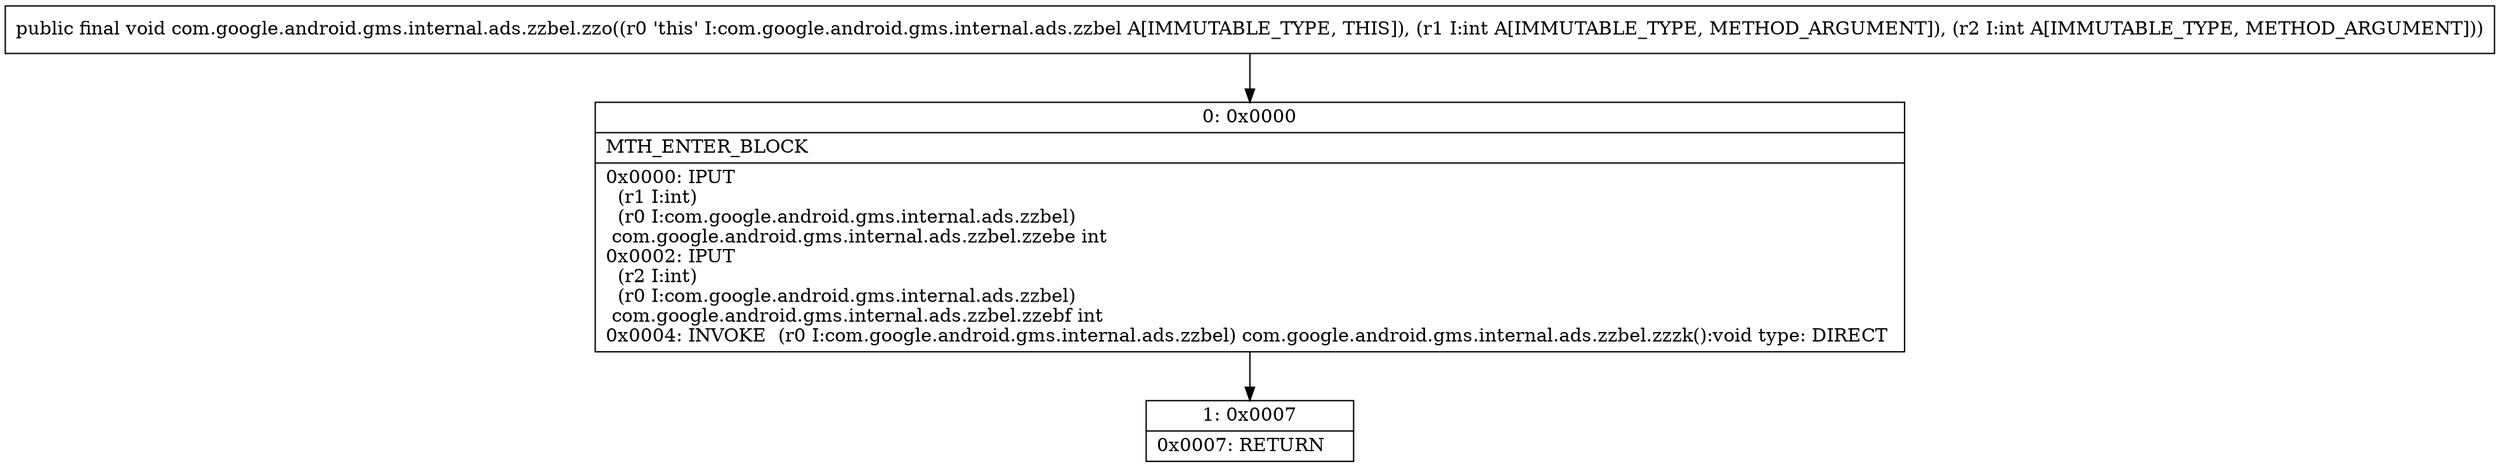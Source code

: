digraph "CFG forcom.google.android.gms.internal.ads.zzbel.zzo(II)V" {
Node_0 [shape=record,label="{0\:\ 0x0000|MTH_ENTER_BLOCK\l|0x0000: IPUT  \l  (r1 I:int)\l  (r0 I:com.google.android.gms.internal.ads.zzbel)\l com.google.android.gms.internal.ads.zzbel.zzebe int \l0x0002: IPUT  \l  (r2 I:int)\l  (r0 I:com.google.android.gms.internal.ads.zzbel)\l com.google.android.gms.internal.ads.zzbel.zzebf int \l0x0004: INVOKE  (r0 I:com.google.android.gms.internal.ads.zzbel) com.google.android.gms.internal.ads.zzbel.zzzk():void type: DIRECT \l}"];
Node_1 [shape=record,label="{1\:\ 0x0007|0x0007: RETURN   \l}"];
MethodNode[shape=record,label="{public final void com.google.android.gms.internal.ads.zzbel.zzo((r0 'this' I:com.google.android.gms.internal.ads.zzbel A[IMMUTABLE_TYPE, THIS]), (r1 I:int A[IMMUTABLE_TYPE, METHOD_ARGUMENT]), (r2 I:int A[IMMUTABLE_TYPE, METHOD_ARGUMENT])) }"];
MethodNode -> Node_0;
Node_0 -> Node_1;
}

